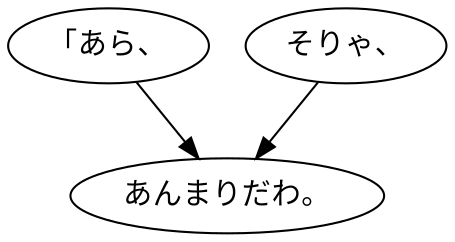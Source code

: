 digraph graph7121 {
	node0 [label="「あら、"];
	node1 [label="そりゃ、"];
	node2 [label="あんまりだわ。"];
	node0 -> node2;
	node1 -> node2;
}
